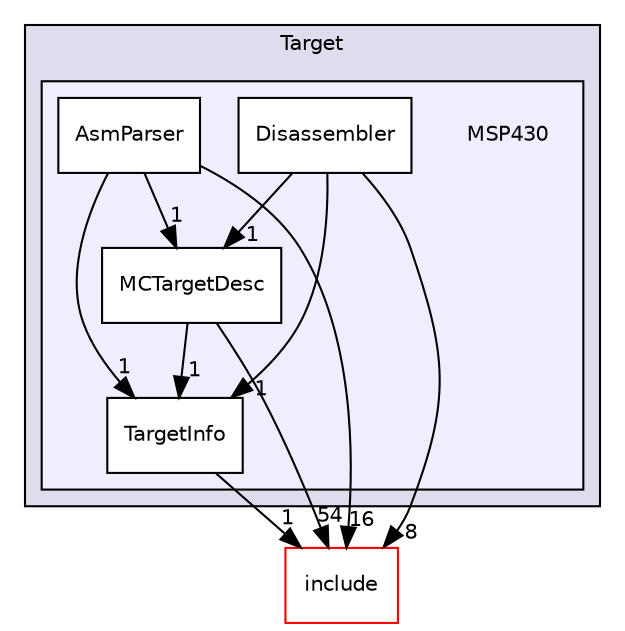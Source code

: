 digraph "lib/Target/MSP430" {
  bgcolor=transparent;
  compound=true
  node [ fontsize="10", fontname="Helvetica"];
  edge [ labelfontsize="10", labelfontname="Helvetica"];
  subgraph clusterdir_794e483eb1cc7921d35fd149d9cc325b {
    graph [ bgcolor="#ddddee", pencolor="black", label="Target" fontname="Helvetica", fontsize="10", URL="dir_794e483eb1cc7921d35fd149d9cc325b.html"]
  subgraph clusterdir_1fbfc9619b7fcb26c3e383a9737c5864 {
    graph [ bgcolor="#eeeeff", pencolor="black", label="" URL="dir_1fbfc9619b7fcb26c3e383a9737c5864.html"];
    dir_1fbfc9619b7fcb26c3e383a9737c5864 [shape=plaintext label="MSP430"];
    dir_5af474eb819f46d37bc648993e4ccdd2 [shape=box label="AsmParser" color="black" fillcolor="white" style="filled" URL="dir_5af474eb819f46d37bc648993e4ccdd2.html"];
    dir_57f25e897bb529e8cbfe838f28acebfe [shape=box label="Disassembler" color="black" fillcolor="white" style="filled" URL="dir_57f25e897bb529e8cbfe838f28acebfe.html"];
    dir_1523478d02a1099e8f26063b1a70b36e [shape=box label="MCTargetDesc" color="black" fillcolor="white" style="filled" URL="dir_1523478d02a1099e8f26063b1a70b36e.html"];
    dir_4247d1ea9743fbac91674b411882f57a [shape=box label="TargetInfo" color="black" fillcolor="white" style="filled" URL="dir_4247d1ea9743fbac91674b411882f57a.html"];
  }
  }
  dir_d44c64559bbebec7f509842c48db8b23 [shape=box label="include" color="red" URL="dir_d44c64559bbebec7f509842c48db8b23.html"];
  dir_57f25e897bb529e8cbfe838f28acebfe->dir_1523478d02a1099e8f26063b1a70b36e [headlabel="1", labeldistance=1.5 headhref="dir_000165_000166.html"];
  dir_57f25e897bb529e8cbfe838f28acebfe->dir_d44c64559bbebec7f509842c48db8b23 [headlabel="8", labeldistance=1.5 headhref="dir_000165_000001.html"];
  dir_57f25e897bb529e8cbfe838f28acebfe->dir_4247d1ea9743fbac91674b411882f57a [headlabel="1", labeldistance=1.5 headhref="dir_000165_000167.html"];
  dir_1523478d02a1099e8f26063b1a70b36e->dir_d44c64559bbebec7f509842c48db8b23 [headlabel="54", labeldistance=1.5 headhref="dir_000166_000001.html"];
  dir_1523478d02a1099e8f26063b1a70b36e->dir_4247d1ea9743fbac91674b411882f57a [headlabel="1", labeldistance=1.5 headhref="dir_000166_000167.html"];
  dir_4247d1ea9743fbac91674b411882f57a->dir_d44c64559bbebec7f509842c48db8b23 [headlabel="1", labeldistance=1.5 headhref="dir_000167_000001.html"];
  dir_5af474eb819f46d37bc648993e4ccdd2->dir_1523478d02a1099e8f26063b1a70b36e [headlabel="1", labeldistance=1.5 headhref="dir_000164_000166.html"];
  dir_5af474eb819f46d37bc648993e4ccdd2->dir_d44c64559bbebec7f509842c48db8b23 [headlabel="16", labeldistance=1.5 headhref="dir_000164_000001.html"];
  dir_5af474eb819f46d37bc648993e4ccdd2->dir_4247d1ea9743fbac91674b411882f57a [headlabel="1", labeldistance=1.5 headhref="dir_000164_000167.html"];
}
